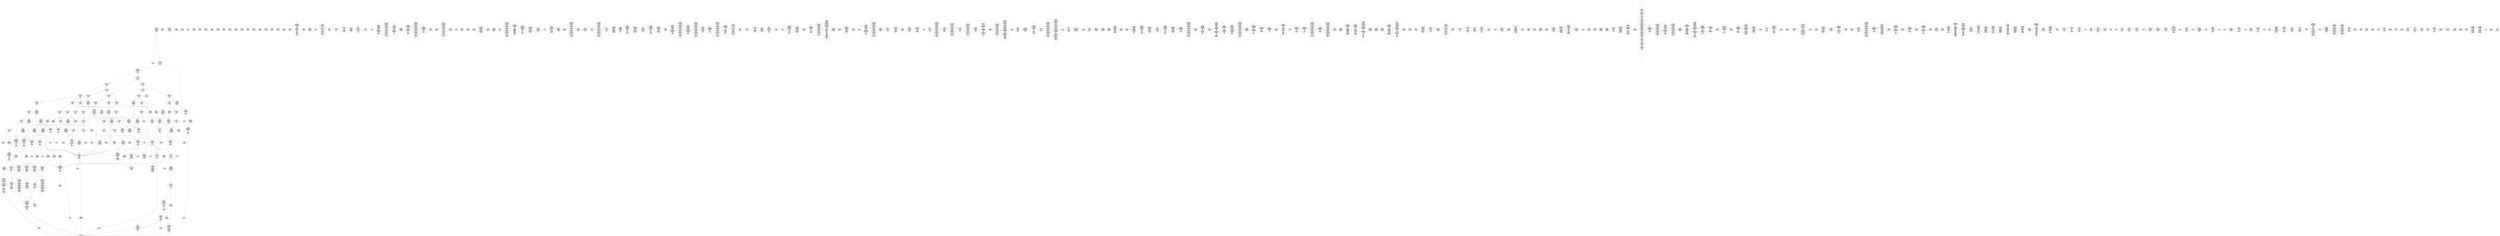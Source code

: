 /* Generated by GvGen v.1.0 (https://www.github.com/stricaud/gvgen) */

digraph G {
compound=true;
   node1 [label="[anywhere]"];
   node2 [label="# 0x0
PUSHX Data
PUSHX Data
MSTORE
CALLVALUE
ISZERO
PUSHX Data
JUMPI
"];
   node3 [label="# 0xc
PUSHX Data
REVERT
"];
   node4 [label="# 0x10
JUMPDEST
PUSHX LogicData
CALLDATASIZE
LT
PUSHX Data
JUMPI
"];
   node5 [label="# 0x1a
PUSHX Data
CALLDATALOAD
PUSHX BitData
SHR
PUSHX LogicData
GT
PUSHX Data
JUMPI
"];
   node6 [label="# 0x2b
PUSHX LogicData
GT
PUSHX Data
JUMPI
"];
   node7 [label="# 0x36
PUSHX LogicData
GT
PUSHX Data
JUMPI
"];
   node8 [label="# 0x41
PUSHX LogicData
EQ
PUSHX Data
JUMPI
"];
   node9 [label="# 0x4c
PUSHX LogicData
EQ
PUSHX Data
JUMPI
"];
   node10 [label="# 0x57
PUSHX LogicData
EQ
PUSHX Data
JUMPI
"];
   node11 [label="# 0x62
PUSHX LogicData
EQ
PUSHX Data
JUMPI
"];
   node12 [label="# 0x6d
PUSHX LogicData
EQ
PUSHX Data
JUMPI
"];
   node13 [label="# 0x78
PUSHX Data
REVERT
"];
   node14 [label="# 0x7c
JUMPDEST
PUSHX LogicData
EQ
PUSHX Data
JUMPI
"];
   node15 [label="# 0x88
PUSHX LogicData
EQ
PUSHX Data
JUMPI
"];
   node16 [label="# 0x93
PUSHX LogicData
EQ
PUSHX Data
JUMPI
"];
   node17 [label="# 0x9e
PUSHX LogicData
EQ
PUSHX Data
JUMPI
"];
   node18 [label="# 0xa9
PUSHX Data
REVERT
"];
   node19 [label="# 0xad
JUMPDEST
PUSHX LogicData
GT
PUSHX Data
JUMPI
"];
   node20 [label="# 0xb9
PUSHX LogicData
EQ
PUSHX Data
JUMPI
"];
   node21 [label="# 0xc4
PUSHX LogicData
EQ
PUSHX Data
JUMPI
"];
   node22 [label="# 0xcf
PUSHX LogicData
EQ
PUSHX Data
JUMPI
"];
   node23 [label="# 0xda
PUSHX LogicData
EQ
PUSHX Data
JUMPI
"];
   node24 [label="# 0xe5
PUSHX Data
REVERT
"];
   node25 [label="# 0xe9
JUMPDEST
PUSHX LogicData
EQ
PUSHX Data
JUMPI
"];
   node26 [label="# 0xf5
PUSHX LogicData
EQ
PUSHX Data
JUMPI
"];
   node27 [label="# 0x100
PUSHX LogicData
EQ
PUSHX Data
JUMPI
"];
   node28 [label="# 0x10b
PUSHX LogicData
EQ
PUSHX Data
JUMPI
"];
   node29 [label="# 0x116
PUSHX Data
REVERT
"];
   node30 [label="# 0x11a
JUMPDEST
PUSHX LogicData
GT
PUSHX Data
JUMPI
"];
   node31 [label="# 0x126
PUSHX LogicData
GT
PUSHX Data
JUMPI
"];
   node32 [label="# 0x131
PUSHX LogicData
EQ
PUSHX Data
JUMPI
"];
   node33 [label="# 0x13c
PUSHX LogicData
EQ
PUSHX Data
JUMPI
"];
   node34 [label="# 0x147
PUSHX LogicData
EQ
PUSHX Data
JUMPI
"];
   node35 [label="# 0x152
PUSHX LogicData
EQ
PUSHX Data
JUMPI
"];
   node36 [label="# 0x15d
PUSHX Data
REVERT
"];
   node37 [label="# 0x161
JUMPDEST
PUSHX LogicData
EQ
PUSHX Data
JUMPI
"];
   node38 [label="# 0x16d
PUSHX LogicData
EQ
PUSHX Data
JUMPI
"];
   node39 [label="# 0x178
PUSHX LogicData
EQ
PUSHX Data
JUMPI
"];
   node40 [label="# 0x183
PUSHX LogicData
EQ
PUSHX Data
JUMPI
"];
   node41 [label="# 0x18e
PUSHX Data
REVERT
"];
   node42 [label="# 0x192
JUMPDEST
PUSHX LogicData
GT
PUSHX Data
JUMPI
"];
   node43 [label="# 0x19e
PUSHX LogicData
EQ
PUSHX Data
JUMPI
"];
   node44 [label="# 0x1a9
PUSHX LogicData
EQ
PUSHX Data
JUMPI
"];
   node45 [label="# 0x1b4
PUSHX LogicData
EQ
PUSHX Data
JUMPI
"];
   node46 [label="# 0x1bf
PUSHX LogicData
EQ
PUSHX Data
JUMPI
"];
   node47 [label="# 0x1ca
PUSHX Data
REVERT
"];
   node48 [label="# 0x1ce
JUMPDEST
PUSHX LogicData
EQ
PUSHX Data
JUMPI
"];
   node49 [label="# 0x1da
PUSHX LogicData
EQ
PUSHX Data
JUMPI
"];
   node50 [label="# 0x1e5
PUSHX LogicData
EQ
PUSHX Data
JUMPI
"];
   node51 [label="# 0x1f0
PUSHX LogicData
EQ
PUSHX Data
JUMPI
"];
   node52 [label="# 0x1fb
JUMPDEST
PUSHX Data
REVERT
"];
   node53 [label="# 0x200
JUMPDEST
PUSHX Data
PUSHX Data
CALLDATASIZE
PUSHX Data
PUSHX Data
JUMP
"];
   node54 [label="# 0x20e
JUMPDEST
PUSHX Data
JUMP
"];
   node55 [label="# 0x213
JUMPDEST
PUSHX MemData
MLOAD
ISZERO
ISZERO
MSTORE
PUSHX ArithData
ADD
"];
   node56 [label="# 0x21f
JUMPDEST
PUSHX MemData
MLOAD
SUB
RETURN
"];
   node57 [label="# 0x228
JUMPDEST
PUSHX Data
PUSHX Data
JUMP
"];
   node58 [label="# 0x230
JUMPDEST
PUSHX MemData
MLOAD
PUSHX Data
PUSHX Data
JUMP
"];
   node59 [label="# 0x23d
JUMPDEST
PUSHX Data
PUSHX Data
CALLDATASIZE
PUSHX Data
PUSHX Data
JUMP
"];
   node60 [label="# 0x24b
JUMPDEST
PUSHX Data
JUMP
"];
   node61 [label="# 0x250
JUMPDEST
PUSHX MemData
MLOAD
PUSHX ArithData
PUSHX BitData
PUSHX BitData
SHL
SUB
AND
MSTORE
PUSHX ArithData
ADD
PUSHX Data
JUMP
"];
   node62 [label="# 0x268
JUMPDEST
PUSHX Data
PUSHX Data
CALLDATASIZE
PUSHX Data
PUSHX Data
JUMP
"];
   node63 [label="# 0x276
JUMPDEST
PUSHX Data
JUMP
"];
   node64 [label="# 0x27b
JUMPDEST
STOP
"];
   node65 [label="# 0x27d
JUMPDEST
PUSHX StorData
SLOAD
"];
   node66 [label="# 0x281
JUMPDEST
PUSHX MemData
MLOAD
MSTORE
PUSHX ArithData
ADD
PUSHX Data
JUMP
"];
   node67 [label="# 0x28f
JUMPDEST
PUSHX Data
PUSHX Data
CALLDATASIZE
PUSHX Data
PUSHX Data
JUMP
"];
   node68 [label="# 0x29d
JUMPDEST
PUSHX Data
JUMP
"];
   node69 [label="# 0x2a2
JUMPDEST
PUSHX Data
PUSHX Data
CALLDATASIZE
PUSHX Data
PUSHX Data
JUMP
"];
   node70 [label="# 0x2b0
JUMPDEST
PUSHX Data
JUMP
"];
   node71 [label="# 0x2b5
JUMPDEST
PUSHX Data
PUSHX Data
CALLDATASIZE
PUSHX Data
PUSHX Data
JUMP
"];
   node72 [label="# 0x2c3
JUMPDEST
PUSHX Data
JUMP
"];
   node73 [label="# 0x2c8
JUMPDEST
PUSHX StorData
SLOAD
PUSHX Data
PUSHX ArithData
PUSHX BitData
PUSHX BitData
SHL
SUB
AND
JUMP
"];
   node74 [label="# 0x2db
JUMPDEST
PUSHX Data
PUSHX Data
JUMP
"];
   node75 [label="# 0x2e3
JUMPDEST
PUSHX Data
PUSHX Data
CALLDATASIZE
PUSHX Data
PUSHX Data
JUMP
"];
   node76 [label="# 0x2f1
JUMPDEST
PUSHX Data
JUMP
"];
   node77 [label="# 0x2f6
JUMPDEST
PUSHX Data
PUSHX Data
CALLDATASIZE
PUSHX Data
PUSHX Data
JUMP
"];
   node78 [label="# 0x304
JUMPDEST
PUSHX Data
JUMP
"];
   node79 [label="# 0x309
JUMPDEST
PUSHX Data
PUSHX Data
CALLDATASIZE
PUSHX Data
PUSHX Data
JUMP
"];
   node80 [label="# 0x317
JUMPDEST
PUSHX Data
JUMP
"];
   node81 [label="# 0x31c
JUMPDEST
PUSHX Data
PUSHX Data
CALLDATASIZE
PUSHX Data
PUSHX Data
JUMP
"];
   node82 [label="# 0x32a
JUMPDEST
PUSHX Data
JUMP
"];
   node83 [label="# 0x32f
JUMPDEST
PUSHX StorData
SLOAD
PUSHX BitData
AND
PUSHX Data
JUMP
"];
   node84 [label="# 0x33a
JUMPDEST
PUSHX Data
PUSHX Data
CALLDATASIZE
PUSHX Data
PUSHX Data
JUMP
"];
   node85 [label="# 0x348
JUMPDEST
PUSHX Data
JUMP
"];
   node86 [label="# 0x34d
JUMPDEST
PUSHX Data
PUSHX Data
CALLDATASIZE
PUSHX Data
PUSHX Data
JUMP
"];
   node87 [label="# 0x35b
JUMPDEST
PUSHX Data
JUMP
"];
   node88 [label="# 0x360
JUMPDEST
PUSHX Data
PUSHX Data
CALLDATASIZE
PUSHX Data
PUSHX Data
JUMP
"];
   node89 [label="# 0x36e
JUMPDEST
PUSHX Data
JUMP
"];
   node90 [label="# 0x373
JUMPDEST
PUSHX Data
PUSHX Data
CALLDATASIZE
PUSHX Data
PUSHX Data
JUMP
"];
   node91 [label="# 0x381
JUMPDEST
PUSHX Data
JUMP
"];
   node92 [label="# 0x386
JUMPDEST
PUSHX Data
PUSHX Data
JUMP
"];
   node93 [label="# 0x38e
JUMPDEST
PUSHX Data
PUSHX Data
JUMP
"];
   node94 [label="# 0x396
JUMPDEST
PUSHX Data
PUSHX Data
JUMP
"];
   node95 [label="# 0x39e
JUMPDEST
PUSHX Data
PUSHX Data
CALLDATASIZE
PUSHX Data
PUSHX Data
JUMP
"];
   node96 [label="# 0x3ac
JUMPDEST
PUSHX Data
JUMP
"];
   node97 [label="# 0x3b1
JUMPDEST
PUSHX StorData
SLOAD
PUSHX Data
DIV
PUSHX ArithData
PUSHX BitData
PUSHX BitData
SHL
SUB
AND
PUSHX Data
JUMP
"];
   node98 [label="# 0x3c7
JUMPDEST
PUSHX Data
PUSHX Data
JUMP
"];
   node99 [label="# 0x3cf
JUMPDEST
PUSHX Data
PUSHX Data
CALLDATASIZE
PUSHX Data
PUSHX Data
JUMP
"];
   node100 [label="# 0x3dd
JUMPDEST
PUSHX Data
JUMP
"];
   node101 [label="# 0x3e2
JUMPDEST
PUSHX Data
PUSHX Data
CALLDATASIZE
PUSHX Data
PUSHX Data
JUMP
"];
   node102 [label="# 0x3f0
JUMPDEST
PUSHX Data
JUMP
"];
   node103 [label="# 0x3f5
JUMPDEST
PUSHX Data
PUSHX Data
CALLDATASIZE
PUSHX Data
PUSHX Data
JUMP
"];
   node104 [label="# 0x403
JUMPDEST
PUSHX Data
JUMP
"];
   node105 [label="# 0x408
JUMPDEST
PUSHX Data
PUSHX Data
CALLDATASIZE
PUSHX Data
PUSHX Data
JUMP
"];
   node106 [label="# 0x416
JUMPDEST
PUSHX Data
JUMP
"];
   node107 [label="# 0x41b
JUMPDEST
PUSHX Data
PUSHX Data
CALLDATASIZE
PUSHX Data
PUSHX Data
JUMP
"];
   node108 [label="# 0x429
JUMPDEST
PUSHX Data
JUMP
"];
   node109 [label="# 0x42e
JUMPDEST
PUSHX Data
PUSHX Data
CALLDATASIZE
PUSHX Data
PUSHX Data
JUMP
"];
   node110 [label="# 0x43c
JUMPDEST
PUSHX ArithData
PUSHX BitData
PUSHX BitData
SHL
SUB
AND
PUSHX Data
MSTORE
PUSHX Data
PUSHX Data
MSTORE
PUSHX Data
SHA3
AND
MSTORE
MSTORE
SHA3
SLOAD
PUSHX BitData
AND
JUMP
"];
   node111 [label="# 0x46a
JUMPDEST
PUSHX Data
PUSHX Data
CALLDATASIZE
PUSHX Data
PUSHX Data
JUMP
"];
   node112 [label="# 0x478
JUMPDEST
PUSHX Data
JUMP
"];
   node113 [label="# 0x47d
JUMPDEST
PUSHX Data
PUSHX StorData
SLOAD
JUMP
"];
   node114 [label="# 0x486
JUMPDEST
PUSHX Data
PUSHX Data
PUSHX Data
JUMP
"];
   node115 [label="# 0x491
JUMPDEST
JUMP
"];
   node116 [label="# 0x497
JUMPDEST
PUSHX Data
PUSHX StorData
SLOAD
PUSHX Data
PUSHX Data
JUMP
"];
   node117 [label="# 0x4a6
JUMPDEST
PUSHX ArithData
ADD
PUSHX ArithData
DIV
MUL
PUSHX ArithData
ADD
PUSHX MemData
MLOAD
ADD
PUSHX Data
MSTORE
MSTORE
PUSHX ArithData
ADD
SLOAD
PUSHX Data
PUSHX Data
JUMP
"];
   node118 [label="# 0x4d2
JUMPDEST
ISZERO
PUSHX Data
JUMPI
"];
   node119 [label="# 0x4d9
PUSHX LogicData
LT
PUSHX Data
JUMPI
"];
   node120 [label="# 0x4e1
PUSHX ArithData
SLOAD
DIV
MUL
MSTORE
PUSHX ArithData
ADD
PUSHX Data
JUMP
"];
   node121 [label="# 0x4f4
JUMPDEST
ADD
PUSHX Data
MSTORE
PUSHX Data
PUSHX Data
SHA3
"];
   node122 [label="# 0x502
JUMPDEST
SLOAD
MSTORE
PUSHX ArithData
ADD
PUSHX ArithData
ADD
GT
PUSHX Data
JUMPI
"];
   node123 [label="# 0x516
SUB
PUSHX BitData
AND
ADD
"];
   node124 [label="# 0x51f
JUMPDEST
JUMP
"];
   node125 [label="# 0x529
JUMPDEST
PUSHX Data
MSTORE
PUSHX Data
PUSHX Data
MSTORE
PUSHX Data
SHA3
SLOAD
PUSHX ArithData
PUSHX BitData
PUSHX BitData
SHL
SUB
AND
PUSHX Data
JUMPI
"];
   node126 [label="# 0x546
PUSHX MemData
MLOAD
PUSHX BitData
PUSHX BitData
SHL
MSTORE
PUSHX Data
PUSHX ArithData
ADD
MSTORE
PUSHX Data
PUSHX ArithData
ADD
MSTORE
PUSHX Data
PUSHX ArithData
ADD
MSTORE
PUSHX BitData
PUSHX BitData
SHL
PUSHX ArithData
ADD
MSTORE
PUSHX ArithData
ADD
"];
   node127 [label="# 0x59e
JUMPDEST
PUSHX MemData
MLOAD
SUB
REVERT
"];
   node128 [label="# 0x5a7
JUMPDEST
PUSHX Data
MSTORE
PUSHX Data
PUSHX Data
MSTORE
PUSHX Data
SHA3
SLOAD
PUSHX ArithData
PUSHX BitData
PUSHX BitData
SHL
SUB
AND
JUMP
"];
   node129 [label="# 0x5c3
JUMPDEST
PUSHX Data
PUSHX Data
PUSHX Data
JUMP
"];
   node130 [label="# 0x5ce
JUMPDEST
PUSHX ArithData
PUSHX BitData
PUSHX BitData
SHL
SUB
AND
PUSHX ArithData
PUSHX BitData
PUSHX BitData
SHL
SUB
AND
EQ
ISZERO
PUSHX Data
JUMPI
"];
   node131 [label="# 0x5eb
PUSHX MemData
MLOAD
PUSHX BitData
PUSHX BitData
SHL
MSTORE
PUSHX Data
PUSHX ArithData
ADD
MSTORE
PUSHX Data
PUSHX ArithData
ADD
MSTORE
PUSHX Data
PUSHX ArithData
ADD
MSTORE
PUSHX BitData
PUSHX BitData
SHL
PUSHX ArithData
ADD
MSTORE
PUSHX ArithData
ADD
PUSHX Data
JUMP
"];
   node132 [label="# 0x63c
JUMPDEST
CALLER
PUSHX ArithData
PUSHX BitData
PUSHX BitData
SHL
SUB
AND
EQ
PUSHX Data
JUMPI
"];
   node133 [label="# 0x64e
PUSHX Data
CALLER
PUSHX Data
JUMP
"];
   node134 [label="# 0x658
JUMPDEST
PUSHX Data
JUMPI
"];
   node135 [label="# 0x65d
PUSHX MemData
MLOAD
PUSHX BitData
PUSHX BitData
SHL
MSTORE
PUSHX Data
PUSHX ArithData
ADD
MSTORE
PUSHX Data
PUSHX ArithData
ADD
MSTORE
PUSHX Data
PUSHX ArithData
ADD
MSTORE
PUSHX Data
PUSHX ArithData
ADD
MSTORE
PUSHX ArithData
ADD
PUSHX Data
JUMP
"];
   node136 [label="# 0x6ca
JUMPDEST
PUSHX Data
PUSHX Data
JUMP
"];
   node137 [label="# 0x6d4
JUMPDEST
JUMP
"];
   node138 [label="# 0x6d9
JUMPDEST
PUSHX Data
CALLER
"];
   node139 [label="# 0x6de
JUMPDEST
PUSHX Data
JUMP
"];
   node140 [label="# 0x6e4
JUMPDEST
PUSHX Data
JUMPI
"];
   node141 [label="# 0x6e9
PUSHX MemData
MLOAD
PUSHX BitData
PUSHX BitData
SHL
MSTORE
PUSHX ArithData
ADD
PUSHX Data
PUSHX Data
JUMP
"];
   node142 [label="# 0x700
JUMPDEST
PUSHX Data
PUSHX Data
JUMP
"];
   node143 [label="# 0x70b
JUMPDEST
PUSHX Data
PUSHX Data
PUSHX Data
JUMP
"];
   node144 [label="# 0x716
JUMPDEST
LT
PUSHX Data
JUMPI
"];
   node145 [label="# 0x71d
PUSHX MemData
MLOAD
PUSHX BitData
PUSHX BitData
SHL
MSTORE
PUSHX Data
PUSHX ArithData
ADD
MSTORE
PUSHX Data
PUSHX ArithData
ADD
MSTORE
PUSHX Data
PUSHX ArithData
ADD
MSTORE
PUSHX BitData
PUSHX BitData
SHL
PUSHX ArithData
ADD
MSTORE
PUSHX ArithData
ADD
PUSHX Data
JUMP
"];
   node146 [label="# 0x778
JUMPDEST
PUSHX ArithData
PUSHX BitData
PUSHX BitData
SHL
SUB
AND
PUSHX Data
MSTORE
PUSHX Data
PUSHX Data
MSTORE
PUSHX Data
SHA3
MSTORE
MSTORE
SHA3
SLOAD
JUMP
"];
   node147 [label="# 0x7a1
JUMPDEST
PUSHX StorData
SLOAD
PUSHX ArithData
PUSHX BitData
PUSHX BitData
SHL
SUB
PUSHX Data
DIV
AND
CALLER
EQ
PUSHX Data
JUMPI
"];
   node148 [label="# 0x7ba
PUSHX MemData
MLOAD
PUSHX BitData
PUSHX BitData
SHL
MSTORE
PUSHX ArithData
ADD
PUSHX Data
PUSHX Data
JUMP
"];
   node149 [label="# 0x7d1
JUMPDEST
MLOAD
PUSHX Data
PUSHX Data
PUSHX ArithData
ADD
PUSHX Data
JUMP
"];
   node150 [label="# 0x7e4
JUMPDEST
JUMP
"];
   node151 [label="# 0x7e8
JUMPDEST
PUSHX StorData
SLOAD
PUSHX ArithData
PUSHX BitData
PUSHX BitData
SHL
SUB
PUSHX Data
DIV
AND
CALLER
EQ
PUSHX Data
JUMPI
"];
   node152 [label="# 0x801
PUSHX MemData
MLOAD
PUSHX BitData
PUSHX BitData
SHL
MSTORE
PUSHX ArithData
ADD
PUSHX Data
PUSHX Data
JUMP
"];
   node153 [label="# 0x818
JUMPDEST
PUSHX Data
PUSHX Data
JUMP
"];
   node154 [label="# 0x820
JUMPDEST
JUMP
"];
   node155 [label="# 0x822
JUMPDEST
PUSHX Data
PUSHX MemData
MLOAD
PUSHX ArithData
ADD
PUSHX Data
MSTORE
PUSHX Data
MSTORE
PUSHX Data
JUMP
"];
   node156 [label="# 0x83d
JUMPDEST
PUSHX Data
CALLER
PUSHX Data
JUMP
"];
   node157 [label="# 0x846
JUMPDEST
PUSHX Data
JUMPI
"];
   node158 [label="# 0x84b
PUSHX MemData
MLOAD
PUSHX BitData
PUSHX BitData
SHL
MSTORE
PUSHX Data
PUSHX ArithData
ADD
MSTORE
PUSHX Data
PUSHX ArithData
ADD
MSTORE
PUSHX Data
PUSHX ArithData
ADD
MSTORE
PUSHX BitData
PUSHX BitData
SHL
PUSHX ArithData
ADD
MSTORE
PUSHX ArithData
ADD
PUSHX Data
JUMP
"];
   node159 [label="# 0x8ab
JUMPDEST
PUSHX Data
PUSHX Data
JUMP
"];
   node160 [label="# 0x8b4
JUMPDEST
JUMP
"];
   node161 [label="# 0x8b7
JUMPDEST
PUSHX Data
PUSHX Data
PUSHX StorData
SLOAD
JUMP
"];
   node162 [label="# 0x8c2
JUMPDEST
LT
PUSHX Data
JUMPI
"];
   node163 [label="# 0x8c9
PUSHX MemData
MLOAD
PUSHX BitData
PUSHX BitData
SHL
MSTORE
PUSHX Data
PUSHX ArithData
ADD
MSTORE
PUSHX Data
PUSHX ArithData
ADD
MSTORE
PUSHX Data
PUSHX ArithData
ADD
MSTORE
PUSHX BitData
PUSHX BitData
SHL
PUSHX ArithData
ADD
MSTORE
PUSHX ArithData
ADD
PUSHX Data
JUMP
"];
   node164 [label="# 0x925
JUMPDEST
PUSHX StorData
SLOAD
LT
PUSHX Data
JUMPI
"];
   node165 [label="# 0x931
PUSHX BitData
PUSHX BitData
SHL
PUSHX Data
MSTORE
PUSHX Data
PUSHX Data
MSTORE
PUSHX Data
PUSHX Data
REVERT
"];
   node166 [label="# 0x946
JUMPDEST
PUSHX Data
MSTORE
PUSHX Data
PUSHX Data
SHA3
ADD
SLOAD
JUMP
"];
   node167 [label="# 0x958
JUMPDEST
PUSHX StorData
SLOAD
PUSHX ArithData
PUSHX BitData
PUSHX BitData
SHL
SUB
PUSHX Data
DIV
AND
CALLER
EQ
PUSHX Data
JUMPI
"];
   node168 [label="# 0x971
PUSHX MemData
MLOAD
PUSHX BitData
PUSHX BitData
SHL
MSTORE
PUSHX ArithData
ADD
PUSHX Data
PUSHX Data
JUMP
"];
   node169 [label="# 0x988
JUMPDEST
MLOAD
PUSHX Data
PUSHX Data
PUSHX ArithData
ADD
PUSHX Data
JUMP
"];
   node170 [label="# 0x99b
JUMPDEST
PUSHX StorData
SLOAD
PUSHX ArithData
PUSHX BitData
PUSHX BitData
SHL
SUB
PUSHX Data
DIV
AND
CALLER
EQ
PUSHX Data
JUMPI
"];
   node171 [label="# 0x9b4
PUSHX MemData
MLOAD
PUSHX BitData
PUSHX BitData
SHL
MSTORE
PUSHX ArithData
ADD
PUSHX Data
PUSHX Data
JUMP
"];
   node172 [label="# 0x9cb
JUMPDEST
PUSHX Data
SSTORE
JUMP
"];
   node173 [label="# 0x9d0
JUMPDEST
PUSHX Data
MSTORE
PUSHX Data
PUSHX Data
MSTORE
PUSHX Data
SHA3
SLOAD
PUSHX ArithData
PUSHX BitData
PUSHX BitData
SHL
SUB
AND
PUSHX Data
JUMPI
"];
   node174 [label="# 0x9ee
PUSHX MemData
MLOAD
PUSHX BitData
PUSHX BitData
SHL
MSTORE
PUSHX Data
PUSHX ArithData
ADD
MSTORE
PUSHX Data
PUSHX ArithData
ADD
MSTORE
PUSHX Data
PUSHX ArithData
ADD
MSTORE
PUSHX BitData
PUSHX BitData
SHL
PUSHX ArithData
ADD
MSTORE
PUSHX ArithData
ADD
PUSHX Data
JUMP
"];
   node175 [label="# 0xa47
JUMPDEST
PUSHX Data
MSTORE
PUSHX Data
PUSHX Data
MSTORE
PUSHX Data
SHA3
SLOAD
PUSHX ArithData
PUSHX BitData
PUSHX BitData
SHL
SUB
AND
PUSHX Data
JUMPI
"];
   node176 [label="# 0xa64
PUSHX MemData
MLOAD
PUSHX BitData
PUSHX BitData
SHL
MSTORE
PUSHX Data
PUSHX ArithData
ADD
MSTORE
PUSHX Data
PUSHX ArithData
ADD
MSTORE
PUSHX Data
PUSHX ArithData
ADD
MSTORE
PUSHX BitData
PUSHX BitData
SHL
PUSHX ArithData
ADD
MSTORE
PUSHX ArithData
ADD
PUSHX Data
JUMP
"];
   node177 [label="# 0xab6
JUMPDEST
PUSHX Data
MSTORE
PUSHX Data
PUSHX Data
MSTORE
PUSHX Data
SHA3
SLOAD
JUMP
"];
   node178 [label="# 0xac9
JUMPDEST
PUSHX Data
PUSHX ArithData
PUSHX BitData
PUSHX BitData
SHL
SUB
AND
PUSHX Data
JUMPI
"];
   node179 [label="# 0xada
PUSHX MemData
MLOAD
PUSHX BitData
PUSHX BitData
SHL
MSTORE
PUSHX Data
PUSHX ArithData
ADD
MSTORE
PUSHX Data
PUSHX ArithData
ADD
MSTORE
PUSHX Data
PUSHX ArithData
ADD
MSTORE
PUSHX BitData
PUSHX BitData
SHL
PUSHX ArithData
ADD
MSTORE
PUSHX ArithData
ADD
PUSHX Data
JUMP
"];
   node180 [label="# 0xb34
JUMPDEST
PUSHX ArithData
PUSHX BitData
PUSHX BitData
SHL
SUB
AND
PUSHX Data
MSTORE
PUSHX Data
PUSHX Data
MSTORE
PUSHX Data
SHA3
SLOAD
JUMP
"];
   node181 [label="# 0xb50
JUMPDEST
PUSHX StorData
SLOAD
PUSHX ArithData
PUSHX BitData
PUSHX BitData
SHL
SUB
PUSHX Data
DIV
AND
CALLER
EQ
PUSHX Data
JUMPI
"];
   node182 [label="# 0xb69
PUSHX MemData
MLOAD
PUSHX BitData
PUSHX BitData
SHL
MSTORE
PUSHX ArithData
ADD
PUSHX Data
PUSHX Data
JUMP
"];
   node183 [label="# 0xb80
JUMPDEST
PUSHX Data
PUSHX Data
PUSHX Data
JUMP
"];
   node184 [label="# 0xb8a
JUMPDEST
PUSHX StorData
SLOAD
PUSHX Data
PUSHX Data
JUMP
"];
   node185 [label="# 0xb97
JUMPDEST
PUSHX ArithData
ADD
PUSHX ArithData
DIV
MUL
PUSHX ArithData
ADD
PUSHX MemData
MLOAD
ADD
PUSHX Data
MSTORE
MSTORE
PUSHX ArithData
ADD
SLOAD
PUSHX Data
PUSHX Data
JUMP
"];
   node186 [label="# 0xbc3
JUMPDEST
ISZERO
PUSHX Data
JUMPI
"];
   node187 [label="# 0xbca
PUSHX LogicData
LT
PUSHX Data
JUMPI
"];
   node188 [label="# 0xbd2
PUSHX ArithData
SLOAD
DIV
MUL
MSTORE
PUSHX ArithData
ADD
PUSHX Data
JUMP
"];
   node189 [label="# 0xbe5
JUMPDEST
ADD
PUSHX Data
MSTORE
PUSHX Data
PUSHX Data
SHA3
"];
   node190 [label="# 0xbf3
JUMPDEST
SLOAD
MSTORE
PUSHX ArithData
ADD
PUSHX ArithData
ADD
GT
PUSHX Data
JUMPI
"];
   node191 [label="# 0xc07
SUB
PUSHX BitData
AND
ADD
"];
   node192 [label="# 0xc10
JUMPDEST
JUMP
"];
   node193 [label="# 0xc18
JUMPDEST
PUSHX StorData
SLOAD
PUSHX ArithData
PUSHX BitData
PUSHX BitData
SHL
SUB
PUSHX Data
DIV
AND
CALLER
EQ
PUSHX Data
JUMPI
"];
   node194 [label="# 0xc31
PUSHX MemData
MLOAD
PUSHX BitData
PUSHX BitData
SHL
MSTORE
PUSHX ArithData
ADD
PUSHX Data
PUSHX Data
JUMP
"];
   node195 [label="# 0xc48
JUMPDEST
PUSHX Data
PUSHX Data
JUMP
"];
   node196 [label="# 0xc50
JUMPDEST
PUSHX StorData
SLOAD
PUSHX ArithData
PUSHX BitData
PUSHX BitData
SHL
SUB
PUSHX Data
DIV
AND
CALLER
EQ
PUSHX Data
JUMPI
"];
   node197 [label="# 0xc69
PUSHX MemData
MLOAD
PUSHX BitData
PUSHX BitData
SHL
MSTORE
PUSHX ArithData
ADD
PUSHX Data
PUSHX Data
JUMP
"];
   node198 [label="# 0xc80
JUMPDEST
PUSHX Data
SSTORE
JUMP
"];
   node199 [label="# 0xc85
JUMPDEST
PUSHX Data
PUSHX StorData
SLOAD
PUSHX Data
PUSHX Data
JUMP
"];
   node200 [label="# 0xc94
JUMPDEST
PUSHX ArithData
PUSHX BitData
PUSHX BitData
SHL
SUB
AND
CALLER
EQ
ISZERO
PUSHX Data
JUMPI
"];
   node201 [label="# 0xca6
PUSHX MemData
MLOAD
PUSHX BitData
PUSHX BitData
SHL
MSTORE
PUSHX Data
PUSHX ArithData
ADD
MSTORE
PUSHX Data
PUSHX ArithData
ADD
MSTORE
PUSHX Data
PUSHX ArithData
ADD
MSTORE
PUSHX ArithData
ADD
PUSHX Data
JUMP
"];
   node202 [label="# 0xced
JUMPDEST
CALLER
PUSHX Data
MSTORE
PUSHX Data
PUSHX ArithData
MSTORE
PUSHX MemData
SHA3
PUSHX ArithData
PUSHX BitData
PUSHX BitData
SHL
SUB
AND
MSTORE
MSTORE
SHA3
SLOAD
PUSHX BitData
NOT
AND
ISZERO
ISZERO
OR
SSTORE
MLOAD
MSTORE
PUSHX Data
ADD
PUSHX MemData
MLOAD
SUB
LOGX
JUMP
"];
   node203 [label="# 0xd59
JUMPDEST
PUSHX Data
CALLER
PUSHX Data
JUMP
"];
   node204 [label="# 0xd63
JUMPDEST
PUSHX Data
JUMPI
"];
   node205 [label="# 0xd68
PUSHX MemData
MLOAD
PUSHX BitData
PUSHX BitData
SHL
MSTORE
PUSHX ArithData
ADD
PUSHX Data
PUSHX Data
JUMP
"];
   node206 [label="# 0xd7f
JUMPDEST
PUSHX Data
PUSHX Data
JUMP
"];
   node207 [label="# 0xd8b
JUMPDEST
JUMP
"];
   node208 [label="# 0xd91
JUMPDEST
PUSHX Data
MSTORE
PUSHX Data
PUSHX Data
MSTORE
PUSHX Data
SHA3
SLOAD
PUSHX Data
PUSHX ArithData
PUSHX BitData
PUSHX BitData
SHL
SUB
AND
PUSHX Data
JUMPI
"];
   node209 [label="# 0xdb1
PUSHX MemData
MLOAD
PUSHX BitData
PUSHX BitData
SHL
MSTORE
PUSHX Data
PUSHX ArithData
ADD
MSTORE
PUSHX Data
PUSHX ArithData
ADD
MSTORE
PUSHX Data
PUSHX ArithData
ADD
MSTORE
PUSHX BitData
PUSHX BitData
SHL
PUSHX ArithData
ADD
MSTORE
PUSHX ArithData
ADD
PUSHX Data
JUMP
"];
   node210 [label="# 0xe10
JUMPDEST
PUSHX Data
PUSHX Data
PUSHX Data
JUMP
"];
   node211 [label="# 0xe1b
JUMPDEST
PUSHX LogicData
MLOAD
GT
PUSHX Data
JUMPI
"];
   node212 [label="# 0xe27
PUSHX MemData
MLOAD
PUSHX ArithData
ADD
PUSHX Data
MSTORE
PUSHX Data
MSTORE
PUSHX Data
JUMP
"];
   node213 [label="# 0xe3b
JUMPDEST
PUSHX Data
PUSHX Data
JUMP
"];
   node214 [label="# 0xe45
JUMPDEST
PUSHX MemData
MLOAD
PUSHX ArithData
ADD
PUSHX Data
PUSHX Data
JUMP
"];
   node215 [label="# 0xe56
JUMPDEST
PUSHX MemData
MLOAD
PUSHX ArithData
SUB
SUB
MSTORE
PUSHX Data
MSTORE
"];
   node216 [label="# 0xe66
JUMPDEST
JUMP
"];
   node217 [label="# 0xe6d
JUMPDEST
CALLER
ORIGIN
EQ
PUSHX Data
JUMPI
"];
   node218 [label="# 0xe75
PUSHX MemData
MLOAD
PUSHX BitData
PUSHX BitData
SHL
MSTORE
PUSHX Data
PUSHX ArithData
ADD
MSTORE
PUSHX Data
PUSHX ArithData
ADD
MSTORE
PUSHX Data
PUSHX ArithData
ADD
MSTORE
PUSHX BitData
PUSHX BitData
SHL
PUSHX ArithData
ADD
MSTORE
PUSHX ArithData
ADD
PUSHX Data
JUMP
"];
   node219 [label="# 0xec6
JUMPDEST
PUSHX StorData
SLOAD
PUSHX BitData
AND
ISZERO
PUSHX Data
JUMPI
"];
   node220 [label="# 0xed2
PUSHX MemData
MLOAD
PUSHX BitData
PUSHX BitData
SHL
MSTORE
PUSHX Data
PUSHX ArithData
ADD
MSTORE
PUSHX Data
PUSHX ArithData
ADD
MSTORE
PUSHX BitData
PUSHX BitData
SHL
PUSHX ArithData
ADD
MSTORE
PUSHX ArithData
ADD
PUSHX Data
JUMP
"];
   node221 [label="# 0xf0a
JUMPDEST
PUSHX LogicData
GT
ISZERO
PUSHX Data
JUMPI
"];
   node222 [label="# 0xf14
PUSHX MemData
MLOAD
PUSHX BitData
PUSHX BitData
SHL
MSTORE
PUSHX Data
PUSHX ArithData
ADD
MSTORE
PUSHX Data
PUSHX ArithData
ADD
MSTORE
PUSHX Data
PUSHX ArithData
ADD
MSTORE
PUSHX ArithData
ADD
PUSHX Data
JUMP
"];
   node223 [label="# 0xf5b
JUMPDEST
PUSHX StorData
SLOAD
TIMESTAMP
GT
PUSHX Data
JUMPI
"];
   node224 [label="# 0xf66
PUSHX StorData
SLOAD
PUSHX Data
DIV
PUSHX ArithData
PUSHX BitData
PUSHX BitData
SHL
SUB
AND
PUSHX ArithData
PUSHX BitData
PUSHX BitData
SHL
SUB
AND
CALLER
PUSHX ArithData
PUSHX BitData
PUSHX BitData
SHL
SUB
AND
EQ
"];
   node225 [label="# 0xf8c
JUMPDEST
PUSHX Data
JUMPI
"];
   node226 [label="# 0xf91
PUSHX MemData
MLOAD
PUSHX BitData
PUSHX BitData
SHL
MSTORE
PUSHX Data
PUSHX ArithData
ADD
MSTORE
PUSHX Data
PUSHX ArithData
ADD
MSTORE
PUSHX Data
PUSHX ArithData
ADD
MSTORE
PUSHX ArithData
ADD
PUSHX Data
JUMP
"];
   node227 [label="# 0xfd8
JUMPDEST
PUSHX StorData
SLOAD
PUSHX MemData
MLOAD
PUSHX BitData
PUSHX BitData
SHL
MSTORE
CALLER
PUSHX ArithData
ADD
MSTORE
PUSHX Data
PUSHX ArithData
ADD
MSTORE
PUSHX ArithData
PUSHX BitData
PUSHX BitData
SHL
SUB
AND
PUSHX Data
PUSHX ArithData
ADD
PUSHX Data
PUSHX MemData
MLOAD
SUB
EXTCODESIZE
ISZERO
ISZERO
PUSHX Data
JUMPI
"];
   node228 [label="# 0x101c
PUSHX Data
REVERT
"];
   node229 [label="# 0x1020
JUMPDEST
GAS
STATICCALL
ISZERO
ISZERO
PUSHX Data
JUMPI
"];
   node230 [label="# 0x102b
RETURNDATASIZE
PUSHX Data
RETURNDATACOPY
RETURNDATASIZE
PUSHX Data
REVERT
"];
   node231 [label="# 0x1034
JUMPDEST
PUSHX MemData
MLOAD
RETURNDATASIZE
PUSHX BitData
NOT
PUSHX ArithData
ADD
AND
ADD
PUSHX Data
MSTORE
ADD
PUSHX Data
PUSHX Data
JUMP
"];
   node232 [label="# 0x1058
JUMPDEST
LT
ISZERO
PUSHX Data
JUMPI
"];
   node233 [label="# 0x105f
PUSHX MemData
MLOAD
PUSHX BitData
PUSHX BitData
SHL
MSTORE
PUSHX Data
PUSHX ArithData
ADD
MSTORE
PUSHX Data
PUSHX ArithData
ADD
MSTORE
PUSHX Data
PUSHX ArithData
ADD
MSTORE
PUSHX BitData
PUSHX BitData
SHL
PUSHX ArithData
ADD
MSTORE
PUSHX ArithData
ADD
PUSHX Data
JUMP
"];
   node234 [label="# 0x10b8
JUMPDEST
PUSHX StorData
SLOAD
PUSHX MemData
MLOAD
PUSHX BitData
PUSHX BitData
SHL
MSTORE
CALLER
PUSHX ArithData
ADD
MSTORE
PUSHX Data
PUSHX ArithData
ADD
MSTORE
PUSHX ArithData
ADD
MSTORE
PUSHX ArithData
PUSHX BitData
PUSHX BitData
SHL
SUB
AND
PUSHX Data
PUSHX ArithData
ADD
PUSHX Data
PUSHX MemData
MLOAD
SUB
PUSHX Data
EXTCODESIZE
ISZERO
ISZERO
PUSHX Data
JUMPI
"];
   node235 [label="# 0x1107
PUSHX Data
REVERT
"];
   node236 [label="# 0x110b
JUMPDEST
GAS
CALL
ISZERO
ISZERO
PUSHX Data
JUMPI
"];
   node237 [label="# 0x1116
RETURNDATASIZE
PUSHX Data
RETURNDATACOPY
RETURNDATASIZE
PUSHX Data
REVERT
"];
   node238 [label="# 0x111f
JUMPDEST
PUSHX Data
"];
   node239 [label="# 0x1126
JUMPDEST
LT
ISZERO
PUSHX Data
JUMPI
"];
   node240 [label="# 0x112f
PUSHX Data
PUSHX Data
PUSHX StorData
SLOAD
JUMP
"];
   node241 [label="# 0x1139
JUMPDEST
PUSHX Data
PUSHX Data
PUSHX Data
JUMP
"];
   node242 [label="# 0x1144
JUMPDEST
PUSHX Data
PUSHX Data
PUSHX Data
JUMP
"];
   node243 [label="# 0x1150
JUMPDEST
PUSHX Data
MSTORE
PUSHX Data
PUSHX Data
MSTORE
PUSHX Data
SHA3
SSTORE
PUSHX Data
CALLER
PUSHX Data
JUMP
"];
   node244 [label="# 0x1169
JUMPDEST
PUSHX Data
PUSHX Data
JUMP
"];
   node245 [label="# 0x1174
JUMPDEST
PUSHX Data
JUMP
"];
   node246 [label="# 0x117c
JUMPDEST
PUSHX MemData
MLOAD
MSTORE
CALLER
PUSHX Data
PUSHX ArithData
ADD
PUSHX MemData
MLOAD
SUB
LOGX
JUMP
"];
   node247 [label="# 0x11b5
JUMPDEST
PUSHX StorData
SLOAD
PUSHX ArithData
PUSHX BitData
PUSHX BitData
SHL
SUB
PUSHX Data
DIV
AND
CALLER
EQ
PUSHX Data
JUMPI
"];
   node248 [label="# 0x11ce
PUSHX MemData
MLOAD
PUSHX BitData
PUSHX BitData
SHL
MSTORE
PUSHX ArithData
ADD
PUSHX Data
PUSHX Data
JUMP
"];
   node249 [label="# 0x11e5
JUMPDEST
MLOAD
PUSHX Data
PUSHX Data
PUSHX ArithData
ADD
PUSHX Data
JUMP
"];
   node250 [label="# 0x11f8
JUMPDEST
PUSHX StorData
SLOAD
PUSHX ArithData
PUSHX BitData
PUSHX BitData
SHL
SUB
PUSHX Data
DIV
AND
CALLER
EQ
PUSHX Data
JUMPI
"];
   node251 [label="# 0x1211
PUSHX MemData
MLOAD
PUSHX BitData
PUSHX BitData
SHL
MSTORE
PUSHX ArithData
ADD
PUSHX Data
PUSHX Data
JUMP
"];
   node252 [label="# 0x1228
JUMPDEST
PUSHX ArithData
PUSHX BitData
PUSHX BitData
SHL
SUB
AND
PUSHX Data
JUMPI
"];
   node253 [label="# 0x1237
PUSHX MemData
MLOAD
PUSHX BitData
PUSHX BitData
SHL
MSTORE
PUSHX Data
PUSHX ArithData
ADD
MSTORE
PUSHX Data
PUSHX ArithData
ADD
MSTORE
PUSHX Data
PUSHX ArithData
ADD
MSTORE
PUSHX BitData
PUSHX BitData
SHL
PUSHX ArithData
ADD
MSTORE
PUSHX ArithData
ADD
PUSHX Data
JUMP
"];
   node254 [label="# 0x128d
JUMPDEST
PUSHX Data
PUSHX Data
JUMP
"];
   node255 [label="# 0x1296
JUMPDEST
PUSHX Data
PUSHX ArithData
PUSHX BitData
PUSHX BitData
SHL
SUB
NOT
AND
PUSHX BitData
PUSHX BitData
SHL
EQ
PUSHX Data
JUMPI
"];
   node256 [label="# 0x12b2
PUSHX Data
PUSHX Data
JUMP
"];
   node257 [label="# 0x12bb
JUMPDEST
PUSHX Data
MSTORE
PUSHX Data
PUSHX Data
MSTORE
PUSHX Data
SHA3
SLOAD
PUSHX ArithData
PUSHX BitData
PUSHX BitData
SHL
SUB
NOT
AND
PUSHX ArithData
PUSHX BitData
PUSHX BitData
SHL
SUB
AND
OR
SSTORE
PUSHX Data
PUSHX Data
JUMP
"];
   node258 [label="# 0x12f0
JUMPDEST
PUSHX ArithData
PUSHX BitData
PUSHX BitData
SHL
SUB
AND
PUSHX Data
PUSHX MemData
MLOAD
PUSHX MemData
MLOAD
SUB
LOGX
JUMP
"];
   node259 [label="# 0x1329
JUMPDEST
PUSHX Data
MSTORE
PUSHX Data
PUSHX Data
MSTORE
PUSHX Data
SHA3
SLOAD
PUSHX ArithData
PUSHX BitData
PUSHX BitData
SHL
SUB
AND
PUSHX Data
JUMPI
"];
   node260 [label="# 0x1346
PUSHX MemData
MLOAD
PUSHX BitData
PUSHX BitData
SHL
MSTORE
PUSHX Data
PUSHX ArithData
ADD
MSTORE
PUSHX Data
PUSHX ArithData
ADD
MSTORE
PUSHX Data
PUSHX ArithData
ADD
MSTORE
PUSHX BitData
PUSHX BitData
SHL
PUSHX ArithData
ADD
MSTORE
PUSHX ArithData
ADD
PUSHX Data
JUMP
"];
   node261 [label="# 0x13a2
JUMPDEST
PUSHX Data
PUSHX Data
PUSHX Data
JUMP
"];
   node262 [label="# 0x13ad
JUMPDEST
PUSHX ArithData
PUSHX BitData
PUSHX BitData
SHL
SUB
AND
PUSHX ArithData
PUSHX BitData
PUSHX BitData
SHL
SUB
AND
EQ
PUSHX Data
JUMPI
"];
   node263 [label="# 0x13ca
PUSHX ArithData
PUSHX BitData
PUSHX BitData
SHL
SUB
AND
PUSHX Data
PUSHX Data
JUMP
"];
   node264 [label="# 0x13dd
JUMPDEST
PUSHX ArithData
PUSHX BitData
PUSHX BitData
SHL
SUB
AND
EQ
"];
   node265 [label="# 0x13e8
JUMPDEST
PUSHX Data
JUMPI
"];
   node266 [label="# 0x13ee
PUSHX ArithData
PUSHX BitData
PUSHX BitData
SHL
SUB
AND
PUSHX Data
MSTORE
PUSHX Data
PUSHX Data
MSTORE
PUSHX Data
SHA3
AND
MSTORE
MSTORE
SHA3
SLOAD
PUSHX BitData
AND
"];
   node267 [label="# 0x1418
JUMPDEST
JUMP
"];
   node268 [label="# 0x1420
JUMPDEST
PUSHX ArithData
PUSHX BitData
PUSHX BitData
SHL
SUB
AND
PUSHX Data
PUSHX Data
JUMP
"];
   node269 [label="# 0x1433
JUMPDEST
PUSHX ArithData
PUSHX BitData
PUSHX BitData
SHL
SUB
AND
EQ
PUSHX Data
JUMPI
"];
   node270 [label="# 0x1442
PUSHX MemData
MLOAD
PUSHX BitData
PUSHX BitData
SHL
MSTORE
PUSHX Data
PUSHX ArithData
ADD
MSTORE
PUSHX Data
PUSHX ArithData
ADD
MSTORE
PUSHX Data
PUSHX ArithData
ADD
MSTORE
PUSHX BitData
PUSHX BitData
SHL
PUSHX ArithData
ADD
MSTORE
PUSHX ArithData
ADD
PUSHX Data
JUMP
"];
   node271 [label="# 0x149b
JUMPDEST
PUSHX ArithData
PUSHX BitData
PUSHX BitData
SHL
SUB
AND
PUSHX Data
JUMPI
"];
   node272 [label="# 0x14aa
PUSHX MemData
MLOAD
PUSHX BitData
PUSHX BitData
SHL
MSTORE
PUSHX Data
PUSHX ArithData
ADD
MSTORE
PUSHX ArithData
ADD
MSTORE
PUSHX Data
PUSHX ArithData
ADD
MSTORE
PUSHX BitData
PUSHX BitData
SHL
PUSHX ArithData
ADD
MSTORE
PUSHX ArithData
ADD
PUSHX Data
JUMP
"];
   node273 [label="# 0x14fd
JUMPDEST
PUSHX Data
PUSHX Data
JUMP
"];
   node274 [label="# 0x1508
JUMPDEST
PUSHX Data
PUSHX Data
PUSHX Data
JUMP
"];
   node275 [label="# 0x1513
JUMPDEST
PUSHX ArithData
PUSHX BitData
PUSHX BitData
SHL
SUB
AND
PUSHX Data
MSTORE
PUSHX Data
PUSHX Data
MSTORE
PUSHX Data
SHA3
SLOAD
PUSHX Data
PUSHX Data
PUSHX Data
JUMP
"];
   node276 [label="# 0x153c
JUMPDEST
SSTORE
PUSHX ArithData
PUSHX BitData
PUSHX BitData
SHL
SUB
AND
PUSHX Data
MSTORE
PUSHX Data
PUSHX Data
MSTORE
PUSHX Data
SHA3
SLOAD
PUSHX Data
PUSHX Data
PUSHX Data
JUMP
"];
   node277 [label="# 0x156a
JUMPDEST
SSTORE
PUSHX Data
MSTORE
PUSHX Data
PUSHX Data
MSTORE
PUSHX MemData
SHA3
SLOAD
PUSHX ArithData
PUSHX BitData
PUSHX BitData
SHL
SUB
NOT
AND
PUSHX ArithData
PUSHX BitData
PUSHX BitData
SHL
SUB
AND
OR
SSTORE
MLOAD
AND
PUSHX Data
LOGX
JUMP
"];
   node278 [label="# 0x15cb
JUMPDEST
PUSHX StorData
SLOAD
PUSHX BitData
AND
PUSHX Data
JUMPI
"];
   node279 [label="# 0x15d6
PUSHX MemData
MLOAD
PUSHX BitData
PUSHX BitData
SHL
MSTORE
PUSHX Data
PUSHX ArithData
ADD
MSTORE
PUSHX Data
PUSHX ArithData
ADD
MSTORE
PUSHX BitData
PUSHX BitData
SHL
PUSHX ArithData
ADD
MSTORE
PUSHX ArithData
ADD
PUSHX Data
JUMP
"];
   node280 [label="# 0x1614
JUMPDEST
PUSHX StorData
SLOAD
PUSHX BitData
NOT
AND
SSTORE
PUSHX Data
CALLER
"];
   node281 [label="# 0x1641
JUMPDEST
PUSHX MemData
MLOAD
PUSHX ArithData
PUSHX BitData
PUSHX BitData
SHL
SUB
AND
MSTORE
PUSHX ArithData
ADD
PUSHX MemData
MLOAD
SUB
LOGX
JUMP
"];
   node282 [label="# 0x165e
JUMPDEST
PUSHX Data
PUSHX Data
PUSHX Data
JUMP
"];
   node283 [label="# 0x1669
JUMPDEST
PUSHX Data
PUSHX Data
PUSHX Data
JUMP
"];
   node284 [label="# 0x1677
JUMPDEST
PUSHX Data
PUSHX Data
PUSHX Data
JUMP
"];
   node285 [label="# 0x1682
JUMPDEST
PUSHX ArithData
PUSHX BitData
PUSHX BitData
SHL
SUB
AND
PUSHX Data
MSTORE
PUSHX Data
PUSHX Data
MSTORE
PUSHX Data
SHA3
SLOAD
PUSHX Data
PUSHX Data
PUSHX Data
JUMP
"];
   node286 [label="# 0x16ab
JUMPDEST
SSTORE
PUSHX Data
MSTORE
PUSHX Data
PUSHX Data
MSTORE
PUSHX MemData
SHA3
SLOAD
PUSHX ArithData
PUSHX BitData
PUSHX BitData
SHL
SUB
NOT
AND
SSTORE
MLOAD
PUSHX ArithData
PUSHX BitData
PUSHX BitData
SHL
SUB
AND
PUSHX Data
LOGX
JUMP
"];
   node287 [label="# 0x1705
JUMPDEST
PUSHX StorData
SLOAD
PUSHX ArithData
PUSHX BitData
PUSHX BitData
SHL
SUB
AND
PUSHX ArithData
MUL
PUSHX ArithData
PUSHX BitData
PUSHX BitData
SHL
SUB
NOT
AND
OR
SSTORE
PUSHX MemData
MLOAD
DIV
AND
PUSHX Data
PUSHX Data
LOGX
JUMP
"];
   node288 [label="# 0x175f
JUMPDEST
PUSHX StorData
SLOAD
PUSHX BitData
AND
ISZERO
PUSHX Data
JUMPI
"];
   node289 [label="# 0x176b
PUSHX MemData
MLOAD
PUSHX BitData
PUSHX BitData
SHL
MSTORE
PUSHX Data
PUSHX ArithData
ADD
MSTORE
PUSHX Data
PUSHX ArithData
ADD
MSTORE
PUSHX BitData
PUSHX BitData
SHL
PUSHX ArithData
ADD
MSTORE
PUSHX ArithData
ADD
PUSHX Data
JUMP
"];
   node290 [label="# 0x17a5
JUMPDEST
PUSHX StorData
SLOAD
PUSHX BitData
NOT
AND
PUSHX BitData
OR
SSTORE
PUSHX Data
PUSHX Data
CALLER
JUMP
"];
   node291 [label="# 0x17da
JUMPDEST
PUSHX Data
PUSHX Data
JUMP
"];
   node292 [label="# 0x17e5
JUMPDEST
PUSHX Data
PUSHX Data
JUMP
"];
   node293 [label="# 0x17f1
JUMPDEST
PUSHX Data
JUMPI
"];
   node294 [label="# 0x17f6
PUSHX MemData
MLOAD
PUSHX BitData
PUSHX BitData
SHL
MSTORE
PUSHX ArithData
ADD
PUSHX Data
PUSHX Data
JUMP
"];
   node295 [label="# 0x180d
JUMPDEST
PUSHX Data
PUSHX StorData
SLOAD
GT
ISZERO
PUSHX Data
JUMPI
"];
   node296 [label="# 0x181a
PUSHX StorData
SLOAD
PUSHX Data
PUSHX Data
JUMP
"];
   node297 [label="# 0x1826
JUMPDEST
PUSHX ArithData
ADD
PUSHX ArithData
DIV
MUL
PUSHX ArithData
ADD
PUSHX MemData
MLOAD
ADD
PUSHX Data
MSTORE
MSTORE
PUSHX ArithData
ADD
SLOAD
PUSHX Data
PUSHX Data
JUMP
"];
   node298 [label="# 0x1852
JUMPDEST
ISZERO
PUSHX Data
JUMPI
"];
   node299 [label="# 0x1859
PUSHX LogicData
LT
PUSHX Data
JUMPI
"];
   node300 [label="# 0x1861
PUSHX ArithData
SLOAD
DIV
MUL
MSTORE
PUSHX ArithData
ADD
PUSHX Data
JUMP
"];
   node301 [label="# 0x1874
JUMPDEST
ADD
PUSHX Data
MSTORE
PUSHX Data
PUSHX Data
SHA3
"];
   node302 [label="# 0x1882
JUMPDEST
SLOAD
MSTORE
PUSHX ArithData
ADD
PUSHX ArithData
ADD
GT
PUSHX Data
JUMPI
"];
   node303 [label="# 0x1896
SUB
PUSHX BitData
AND
ADD
"];
   node304 [label="# 0x189f
JUMPDEST
JUMP
"];
   node305 [label="# 0x18ab
JUMPDEST
PUSHX StorData
SLOAD
PUSHX Data
PUSHX Data
JUMP
"];
   node306 [label="# 0x18b8
JUMPDEST
JUMP
"];
   node307 [label="# 0x18bd
JUMPDEST
PUSHX Data
PUSHX Data
JUMPI
"];
   node308 [label="# 0x18c5
PUSHX Data
MLOAD
ADD
MSTORE
PUSHX Data
MSTORE
PUSHX BitData
PUSHX BitData
SHL
PUSHX ArithData
ADD
MSTORE
JUMP
"];
   node309 [label="# 0x18e1
JUMPDEST
PUSHX Data
"];
   node310 [label="# 0x18e5
JUMPDEST
ISZERO
PUSHX Data
JUMPI
"];
   node311 [label="# 0x18ec
PUSHX Data
PUSHX Data
JUMP
"];
   node312 [label="# 0x18f5
JUMPDEST
PUSHX Data
PUSHX Data
PUSHX Data
JUMP
"];
   node313 [label="# 0x1904
JUMPDEST
PUSHX Data
JUMP
"];
   node314 [label="# 0x190b
JUMPDEST
PUSHX Data
PUSHX LogicData
GT
ISZERO
PUSHX Data
JUMPI
"];
   node315 [label="# 0x191f
PUSHX BitData
PUSHX BitData
SHL
PUSHX Data
MSTORE
PUSHX Data
PUSHX Data
MSTORE
PUSHX Data
PUSHX Data
REVERT
"];
   node316 [label="# 0x1934
JUMPDEST
PUSHX MemData
MLOAD
MSTORE
PUSHX ArithData
ADD
PUSHX BitData
NOT
AND
PUSHX ArithData
ADD
ADD
PUSHX Data
MSTORE
ISZERO
PUSHX Data
JUMPI
"];
   node317 [label="# 0x1952
PUSHX ArithData
ADD
CALLDATASIZE
CALLDATACOPY
ADD
"];
   node318 [label="# 0x195e
JUMPDEST
"];
   node319 [label="# 0x1962
JUMPDEST
ISZERO
PUSHX Data
JUMPI
"];
   node320 [label="# 0x1969
PUSHX Data
PUSHX Data
PUSHX Data
JUMP
"];
   node321 [label="# 0x1973
JUMPDEST
PUSHX Data
PUSHX Data
PUSHX Data
JUMP
"];
   node322 [label="# 0x1980
JUMPDEST
PUSHX Data
PUSHX Data
PUSHX Data
JUMP
"];
   node323 [label="# 0x198b
JUMPDEST
PUSHX BitData
SHL
MLOAD
LT
PUSHX Data
JUMPI
"];
   node324 [label="# 0x1999
PUSHX BitData
PUSHX BitData
SHL
PUSHX Data
MSTORE
PUSHX Data
PUSHX Data
MSTORE
PUSHX Data
PUSHX Data
REVERT
"];
   node325 [label="# 0x19ae
JUMPDEST
PUSHX ArithData
ADD
ADD
PUSHX ArithData
PUSHX BitData
PUSHX BitData
SHL
SUB
NOT
AND
PUSHX BitData
BYTE
MSTORE8
PUSHX Data
PUSHX Data
PUSHX Data
JUMP
"];
   node326 [label="# 0x19d0
JUMPDEST
PUSHX Data
JUMP
"];
   node327 [label="# 0x19d7
JUMPDEST
PUSHX Data
CALLER
ORIGIN
GAS
SLOAD
PUSHX MemData
MLOAD
PUSHX BitData
NOT
PUSHX BitData
SHL
AND
PUSHX ArithData
ADD
MSTORE
SHL
AND
PUSHX ArithData
ADD
MSTORE
PUSHX ArithData
ADD
MSTORE
PUSHX ArithData
ADD
MSTORE
TIMESTAMP
PUSHX ArithData
ADD
MSTORE
NUMBER
PUSHX ArithData
ADD
MSTORE
BLOCKHASH
PUSHX ArithData
ADD
MSTORE
PUSHX BitData
NOT
ADD
BLOCKHASH
PUSHX ArithData
ADD
MSTORE
PUSHX ArithData
ADD
PUSHX Data
MLOAD
PUSHX BitData
NOT
SUB
ADD
MSTORE
MSTORE
MLOAD
PUSHX ArithData
ADD
SHA3
ADD
MSTORE
ADD
PUSHX MemData
MLOAD
PUSHX BitData
NOT
SUB
ADD
MSTORE
MSTORE
MLOAD
PUSHX ArithData
ADD
SHA3
SSTORE
JUMP
"];
   node328 [label="# 0x1a71
JUMPDEST
PUSHX ArithData
PUSHX BitData
PUSHX BitData
SHL
SUB
AND
PUSHX Data
JUMPI
"];
   node329 [label="# 0x1a80
PUSHX MemData
MLOAD
PUSHX BitData
PUSHX BitData
SHL
MSTORE
PUSHX Data
PUSHX ArithData
ADD
MSTORE
PUSHX ArithData
ADD
MSTORE
PUSHX Data
PUSHX ArithData
ADD
MSTORE
PUSHX ArithData
ADD
PUSHX Data
JUMP
"];
   node330 [label="# 0x1ac7
JUMPDEST
PUSHX Data
MSTORE
PUSHX Data
PUSHX Data
MSTORE
PUSHX Data
SHA3
SLOAD
PUSHX ArithData
PUSHX BitData
PUSHX BitData
SHL
SUB
AND
ISZERO
PUSHX Data
JUMPI
"];
   node331 [label="# 0x1ae5
PUSHX MemData
MLOAD
PUSHX BitData
PUSHX BitData
SHL
MSTORE
PUSHX Data
PUSHX ArithData
ADD
MSTORE
PUSHX Data
PUSHX ArithData
ADD
MSTORE
PUSHX Data
PUSHX ArithData
ADD
MSTORE
PUSHX ArithData
ADD
PUSHX Data
JUMP
"];
   node332 [label="# 0x1b2c
JUMPDEST
PUSHX Data
PUSHX Data
PUSHX Data
JUMP
"];
   node333 [label="# 0x1b38
JUMPDEST
PUSHX ArithData
PUSHX BitData
PUSHX BitData
SHL
SUB
AND
PUSHX Data
MSTORE
PUSHX Data
PUSHX Data
MSTORE
PUSHX Data
SHA3
SLOAD
PUSHX Data
PUSHX Data
PUSHX Data
JUMP
"];
   node334 [label="# 0x1b61
JUMPDEST
SSTORE
PUSHX Data
MSTORE
PUSHX Data
PUSHX Data
MSTORE
PUSHX MemData
SHA3
SLOAD
PUSHX ArithData
PUSHX BitData
PUSHX BitData
SHL
SUB
NOT
AND
PUSHX ArithData
PUSHX BitData
PUSHX BitData
SHL
SUB
AND
OR
SSTORE
MLOAD
PUSHX Data
LOGX
JUMP
"];
   node335 [label="# 0x1bbf
JUMPDEST
PUSHX Data
PUSHX ArithData
PUSHX BitData
PUSHX BitData
SHL
SUB
NOT
AND
PUSHX BitData
PUSHX BitData
SHL
EQ
PUSHX Data
JUMPI
"];
   node336 [label="# 0x1bdb
PUSHX ArithData
PUSHX BitData
PUSHX BitData
SHL
SUB
NOT
AND
PUSHX BitData
PUSHX BitData
SHL
EQ
"];
   node337 [label="# 0x1bf0
JUMPDEST
PUSHX Data
JUMPI
"];
   node338 [label="# 0x1bf6
PUSHX BitData
PUSHX BitData
SHL
PUSHX ArithData
PUSHX BitData
PUSHX BitData
SHL
SUB
NOT
AND
EQ
PUSHX Data
JUMP
"];
   node339 [label="# 0x1c0f
JUMPDEST
PUSHX Data
PUSHX Data
JUMP
"];
   node340 [label="# 0x1c1a
JUMPDEST
PUSHX Data
PUSHX ArithData
PUSHX BitData
PUSHX BitData
SHL
SUB
AND
EXTCODESIZE
ISZERO
PUSHX Data
JUMPI
"];
   node341 [label="# 0x1c2d
PUSHX MemData
MLOAD
PUSHX BitData
PUSHX BitData
SHL
MSTORE
PUSHX ArithData
PUSHX BitData
PUSHX BitData
SHL
SUB
AND
PUSHX Data
PUSHX Data
CALLER
PUSHX ArithData
ADD
PUSHX Data
JUMP
"];
   node342 [label="# 0x1c5e
JUMPDEST
PUSHX Data
PUSHX MemData
MLOAD
SUB
PUSHX Data
EXTCODESIZE
ISZERO
ISZERO
PUSHX Data
JUMPI
"];
   node343 [label="# 0x1c74
PUSHX Data
REVERT
"];
   node344 [label="# 0x1c78
JUMPDEST
GAS
CALL
ISZERO
PUSHX Data
JUMPI
"];
   node345 [label="# 0x1c86
PUSHX MemData
MLOAD
PUSHX ArithData
RETURNDATASIZE
ADD
PUSHX BitData
NOT
AND
ADD
MSTORE
PUSHX Data
ADD
PUSHX Data
JUMP
"];
   node346 [label="# 0x1ca5
JUMPDEST
PUSHX Data
"];
   node347 [label="# 0x1ca8
JUMPDEST
PUSHX Data
JUMPI
"];
   node348 [label="# 0x1cad
RETURNDATASIZE
ISZERO
PUSHX Data
JUMPI
"];
   node349 [label="# 0x1cb5
PUSHX MemData
MLOAD
PUSHX BitData
NOT
PUSHX ArithData
RETURNDATASIZE
ADD
AND
ADD
PUSHX Data
MSTORE
RETURNDATASIZE
MSTORE
RETURNDATASIZE
PUSHX Data
PUSHX ArithData
ADD
RETURNDATACOPY
PUSHX Data
JUMP
"];
   node350 [label="# 0x1cd6
JUMPDEST
PUSHX Data
"];
   node351 [label="# 0x1cdb
JUMPDEST
MLOAD
PUSHX Data
JUMPI
"];
   node352 [label="# 0x1ce3
PUSHX MemData
MLOAD
PUSHX BitData
PUSHX BitData
SHL
MSTORE
PUSHX ArithData
ADD
PUSHX Data
PUSHX Data
JUMP
"];
   node353 [label="# 0x1cfa
JUMPDEST
MLOAD
PUSHX ArithData
ADD
REVERT
"];
   node354 [label="# 0x1d02
JUMPDEST
PUSHX ArithData
PUSHX BitData
PUSHX BitData
SHL
SUB
NOT
AND
PUSHX BitData
PUSHX BitData
SHL
EQ
PUSHX Data
JUMP
"];
   node355 [label="# 0x1d1c
JUMPDEST
PUSHX Data
JUMP
"];
   node356 [label="# 0x1d27
JUMPDEST
PUSHX Data
PUSHX Data
JUMP
"];
   node357 [label="# 0x1d32
JUMPDEST
PUSHX StorData
SLOAD
PUSHX BitData
AND
ISZERO
PUSHX Data
JUMPI
"];
   node358 [label="# 0x1d3e
PUSHX MemData
MLOAD
PUSHX BitData
PUSHX BitData
SHL
MSTORE
PUSHX Data
PUSHX ArithData
ADD
MSTORE
PUSHX Data
PUSHX ArithData
ADD
MSTORE
PUSHX Data
PUSHX ArithData
ADD
MSTORE
PUSHX BitData
PUSHX BitData
SHL
PUSHX ArithData
ADD
MSTORE
PUSHX ArithData
ADD
PUSHX Data
JUMP
"];
   node359 [label="# 0x1d99
JUMPDEST
PUSHX ArithData
PUSHX BitData
PUSHX BitData
SHL
SUB
AND
PUSHX Data
JUMPI
"];
   node360 [label="# 0x1da8
PUSHX Data
PUSHX StorData
SLOAD
PUSHX Data
MSTORE
PUSHX Data
PUSHX Data
MSTORE
PUSHX Data
SHA3
SSTORE
PUSHX ArithData
ADD
SSTORE
MSTORE
PUSHX ArithData
ADD
SSTORE
JUMP
"];
   node361 [label="# 0x1def
JUMPDEST
PUSHX Data
JUMP
"];
   node362 [label="# 0x1df4
JUMPDEST
PUSHX ArithData
PUSHX BitData
PUSHX BitData
SHL
SUB
AND
PUSHX ArithData
PUSHX BitData
PUSHX BitData
SHL
SUB
AND
EQ
PUSHX Data
JUMPI
"];
   node363 [label="# 0x1e0e
PUSHX Data
PUSHX Data
JUMP
"];
   node364 [label="# 0x1e17
JUMPDEST
PUSHX ArithData
PUSHX BitData
PUSHX BitData
SHL
SUB
AND
PUSHX Data
JUMPI
"];
   node365 [label="# 0x1e26
PUSHX Data
PUSHX Data
JUMP
"];
   node366 [label="# 0x1e2e
JUMPDEST
PUSHX ArithData
PUSHX BitData
PUSHX BitData
SHL
SUB
AND
PUSHX ArithData
PUSHX BitData
PUSHX BitData
SHL
SUB
AND
EQ
PUSHX Data
JUMPI
"];
   node367 [label="# 0x1e48
PUSHX Data
PUSHX Data
JUMP
"];
   node368 [label="# 0x1e51
JUMPDEST
PUSHX Data
PUSHX Data
PUSHX Data
PUSHX Data
JUMP
"];
   node369 [label="# 0x1e5e
JUMPDEST
PUSHX Data
PUSHX Data
JUMP
"];
   node370 [label="# 0x1e68
JUMPDEST
PUSHX Data
MSTORE
PUSHX Data
PUSHX Data
MSTORE
PUSHX Data
SHA3
SLOAD
EQ
PUSHX Data
JUMPI
"];
   node371 [label="# 0x1e82
PUSHX ArithData
PUSHX BitData
PUSHX BitData
SHL
SUB
AND
PUSHX Data
MSTORE
PUSHX Data
PUSHX Data
MSTORE
PUSHX Data
SHA3
MSTORE
MSTORE
SHA3
SLOAD
MSTORE
SHA3
SSTORE
MSTORE
PUSHX Data
MSTORE
SHA3
SSTORE
"];
   node372 [label="# 0x1ebb
JUMPDEST
PUSHX Data
MSTORE
PUSHX Data
PUSHX Data
MSTORE
PUSHX Data
SHA3
SSTORE
PUSHX ArithData
PUSHX BitData
PUSHX BitData
SHL
SUB
AND
MSTORE
PUSHX Data
MSTORE
SHA3
MSTORE
MSTORE
SHA3
SSTORE
JUMP
"];
   node373 [label="# 0x1eee
JUMPDEST
PUSHX StorData
SLOAD
PUSHX Data
PUSHX Data
PUSHX Data
PUSHX Data
JUMP
"];
   node374 [label="# 0x1f00
JUMPDEST
PUSHX Data
MSTORE
PUSHX Data
PUSHX Data
MSTORE
PUSHX Data
SHA3
SLOAD
PUSHX StorData
SLOAD
LT
PUSHX Data
JUMPI
"];
   node375 [label="# 0x1f21
PUSHX BitData
PUSHX BitData
SHL
PUSHX Data
MSTORE
PUSHX Data
PUSHX Data
MSTORE
PUSHX Data
PUSHX Data
REVERT
"];
   node376 [label="# 0x1f36
JUMPDEST
PUSHX Data
MSTORE
PUSHX Data
PUSHX Data
SHA3
ADD
SLOAD
PUSHX StorData
SLOAD
LT
PUSHX Data
JUMPI
"];
   node377 [label="# 0x1f50
PUSHX BitData
PUSHX BitData
SHL
PUSHX Data
MSTORE
PUSHX Data
PUSHX Data
MSTORE
PUSHX Data
PUSHX Data
REVERT
"];
   node378 [label="# 0x1f65
JUMPDEST
PUSHX Data
MSTORE
PUSHX Data
SHA3
ADD
SSTORE
MSTORE
PUSHX Data
MSTORE
PUSHX Data
SHA3
SSTORE
MSTORE
SHA3
SSTORE
PUSHX StorData
SLOAD
PUSHX Data
JUMPI
"];
   node379 [label="# 0x1f96
PUSHX BitData
PUSHX BitData
SHL
PUSHX Data
MSTORE
PUSHX Data
PUSHX Data
MSTORE
PUSHX Data
PUSHX Data
REVERT
"];
   node380 [label="# 0x1fab
JUMPDEST
PUSHX ArithData
SUB
PUSHX Data
MSTORE
PUSHX Data
PUSHX Data
SHA3
ADD
PUSHX Data
SSTORE
SSTORE
JUMP
"];
   node381 [label="# 0x1fc7
JUMPDEST
PUSHX Data
PUSHX Data
PUSHX Data
JUMP
"];
   node382 [label="# 0x1fd2
JUMPDEST
PUSHX ArithData
PUSHX BitData
PUSHX BitData
SHL
SUB
AND
PUSHX Data
MSTORE
PUSHX Data
PUSHX Data
MSTORE
PUSHX Data
SHA3
MSTORE
MSTORE
SHA3
SSTORE
MSTORE
PUSHX Data
MSTORE
SHA3
SSTORE
JUMP
"];
   node383 [label="# 0x200b
JUMPDEST
SLOAD
PUSHX Data
PUSHX Data
JUMP
"];
   node384 [label="# 0x2017
JUMPDEST
PUSHX Data
MSTORE
PUSHX Data
PUSHX Data
SHA3
PUSHX ArithData
ADD
PUSHX Data
DIV
ADD
PUSHX Data
JUMPI
"];
   node385 [label="# 0x2031
PUSHX Data
SSTORE
PUSHX Data
JUMP
"];
   node386 [label="# 0x2039
JUMPDEST
PUSHX LogicData
LT
PUSHX Data
JUMPI
"];
   node387 [label="# 0x2042
MLOAD
PUSHX BitData
NOT
AND
ADD
OR
SSTORE
PUSHX Data
JUMP
"];
   node388 [label="# 0x2052
JUMPDEST
ADD
PUSHX ArithData
ADD
SSTORE
ISZERO
PUSHX Data
JUMPI
"];
   node389 [label="# 0x2061
ADD
"];
   node390 [label="# 0x2064
JUMPDEST
GT
ISZERO
PUSHX Data
JUMPI
"];
   node391 [label="# 0x206d
MLOAD
SSTORE
PUSHX ArithData
ADD
PUSHX ArithData
ADD
PUSHX Data
JUMP
"];
   node392 [label="# 0x207f
JUMPDEST
PUSHX Data
PUSHX Data
JUMP
"];
   node393 [label="# 0x208b
JUMPDEST
JUMP
"];
   node394 [label="# 0x208f
JUMPDEST
"];
   node395 [label="# 0x2090
JUMPDEST
GT
ISZERO
PUSHX Data
JUMPI
"];
   node396 [label="# 0x2099
PUSHX Data
SSTORE
PUSHX ArithData
ADD
PUSHX Data
JUMP
"];
   node397 [label="# 0x20a4
JUMPDEST
PUSHX Data
PUSHX LogicData
GT
ISZERO
PUSHX Data
JUMPI
"];
   node398 [label="# 0x20b8
PUSHX Data
PUSHX Data
JUMP
"];
   node399 [label="# 0x20bf
JUMPDEST
PUSHX MemData
MLOAD
PUSHX ArithData
ADD
PUSHX BitData
NOT
AND
PUSHX ArithData
ADD
AND
ADD
GT
LT
OR
ISZERO
PUSHX Data
JUMPI
"];
   node400 [label="# 0x20e0
PUSHX Data
PUSHX Data
JUMP
"];
   node401 [label="# 0x20e7
JUMPDEST
PUSHX Data
MSTORE
MSTORE
ADD
GT
ISZERO
PUSHX Data
JUMPI
"];
   node402 [label="# 0x20fc
PUSHX Data
REVERT
"];
   node403 [label="# 0x2100
JUMPDEST
PUSHX ArithData
ADD
CALLDATACOPY
PUSHX Data
PUSHX ArithData
ADD
ADD
MSTORE
JUMP
"];
   node404 [label="# 0x211a
JUMPDEST
CALLDATALOAD
PUSHX ArithData
PUSHX BitData
PUSHX BitData
SHL
SUB
AND
EQ
PUSHX Data
JUMPI
"];
   node405 [label="# 0x212d
PUSHX Data
REVERT
"];
   node406 [label="# 0x2131
JUMPDEST
PUSHX Data
PUSHX LogicData
SUB
SLT
ISZERO
PUSHX Data
JUMPI
"];
   node407 [label="# 0x213f
REVERT
"];
   node408 [label="# 0x2142
JUMPDEST
PUSHX Data
PUSHX Data
JUMP
"];
   node409 [label="# 0x214b
JUMPDEST
PUSHX Data
PUSHX LogicData
SUB
SLT
ISZERO
PUSHX Data
JUMPI
"];
   node410 [label="# 0x215a
REVERT
"];
   node411 [label="# 0x215d
JUMPDEST
PUSHX Data
PUSHX Data
JUMP
"];
   node412 [label="# 0x2166
JUMPDEST
PUSHX Data
PUSHX ArithData
ADD
PUSHX Data
JUMP
"];
   node413 [label="# 0x2174
JUMPDEST
JUMP
"];
   node414 [label="# 0x217d
JUMPDEST
PUSHX Data
PUSHX Data
PUSHX LogicData
SUB
SLT
ISZERO
PUSHX Data
JUMPI
"];
   node415 [label="# 0x218e
REVERT
"];
   node416 [label="# 0x2191
JUMPDEST
PUSHX Data
PUSHX Data
JUMP
"];
   node417 [label="# 0x219a
JUMPDEST
PUSHX Data
PUSHX ArithData
ADD
PUSHX Data
JUMP
"];
   node418 [label="# 0x21a8
JUMPDEST
PUSHX ArithData
ADD
CALLDATALOAD
JUMP
"];
   node419 [label="# 0x21b8
JUMPDEST
PUSHX Data
PUSHX Data
PUSHX LogicData
SUB
SLT
ISZERO
PUSHX Data
JUMPI
"];
   node420 [label="# 0x21ca
REVERT
"];
   node421 [label="# 0x21cd
JUMPDEST
PUSHX Data
PUSHX Data
JUMP
"];
   node422 [label="# 0x21d6
JUMPDEST
PUSHX Data
PUSHX ArithData
ADD
PUSHX Data
JUMP
"];
   node423 [label="# 0x21e4
JUMPDEST
PUSHX ArithData
ADD
CALLDATALOAD
PUSHX ArithData
ADD
CALLDATALOAD
PUSHX LogicData
GT
ISZERO
PUSHX Data
JUMPI
"];
   node424 [label="# 0x2203
REVERT
"];
   node425 [label="# 0x2206
JUMPDEST
ADD
PUSHX ArithData
ADD
SGT
PUSHX Data
JUMPI
"];
   node426 [label="# 0x2213
REVERT
"];
   node427 [label="# 0x2216
JUMPDEST
PUSHX Data
CALLDATALOAD
PUSHX ArithData
ADD
PUSHX Data
JUMP
"];
   node428 [label="# 0x2225
JUMPDEST
JUMP
"];
   node429 [label="# 0x2231
JUMPDEST
PUSHX Data
PUSHX LogicData
SUB
SLT
ISZERO
PUSHX Data
JUMPI
"];
   node430 [label="# 0x2240
REVERT
"];
   node431 [label="# 0x2243
JUMPDEST
PUSHX Data
PUSHX Data
JUMP
"];
   node432 [label="# 0x224c
JUMPDEST
PUSHX ArithData
ADD
CALLDATALOAD
ISZERO
ISZERO
EQ
PUSHX Data
JUMPI
"];
   node433 [label="# 0x225d
REVERT
"];
   node434 [label="# 0x2260
JUMPDEST
JUMP
"];
   node435 [label="# 0x226b
JUMPDEST
PUSHX Data
PUSHX LogicData
SUB
SLT
ISZERO
PUSHX Data
JUMPI
"];
   node436 [label="# 0x227a
REVERT
"];
   node437 [label="# 0x227d
JUMPDEST
PUSHX Data
PUSHX Data
JUMP
"];
   node438 [label="# 0x2286
JUMPDEST
PUSHX ArithData
ADD
CALLDATALOAD
JUMP
"];
   node439 [label="# 0x2294
JUMPDEST
PUSHX Data
PUSHX LogicData
SUB
SLT
ISZERO
PUSHX Data
JUMPI
"];
   node440 [label="# 0x22a2
REVERT
"];
   node441 [label="# 0x22a5
JUMPDEST
CALLDATALOAD
PUSHX Data
PUSHX Data
JUMP
"];
   node442 [label="# 0x22b0
JUMPDEST
PUSHX Data
PUSHX LogicData
SUB
SLT
ISZERO
PUSHX Data
JUMPI
"];
   node443 [label="# 0x22be
REVERT
"];
   node444 [label="# 0x22c1
JUMPDEST
MLOAD
PUSHX Data
PUSHX Data
JUMP
"];
   node445 [label="# 0x22cc
JUMPDEST
PUSHX Data
PUSHX LogicData
SUB
SLT
ISZERO
PUSHX Data
JUMPI
"];
   node446 [label="# 0x22da
REVERT
"];
   node447 [label="# 0x22dd
JUMPDEST
CALLDATALOAD
PUSHX LogicData
GT
ISZERO
PUSHX Data
JUMPI
"];
   node448 [label="# 0x22f0
REVERT
"];
   node449 [label="# 0x22f3
JUMPDEST
ADD
PUSHX ArithData
ADD
SGT
PUSHX Data
JUMPI
"];
   node450 [label="# 0x2300
REVERT
"];
   node451 [label="# 0x2303
JUMPDEST
PUSHX Data
CALLDATALOAD
PUSHX ArithData
ADD
PUSHX Data
JUMP
"];
   node452 [label="# 0x2312
JUMPDEST
PUSHX Data
PUSHX LogicData
SUB
SLT
ISZERO
PUSHX Data
JUMPI
"];
   node453 [label="# 0x2320
REVERT
"];
   node454 [label="# 0x2323
JUMPDEST
CALLDATALOAD
JUMP
"];
   node455 [label="# 0x232a
JUMPDEST
PUSHX Data
PUSHX LogicData
SUB
SLT
ISZERO
PUSHX Data
JUMPI
"];
   node456 [label="# 0x2338
REVERT
"];
   node457 [label="# 0x233b
JUMPDEST
MLOAD
JUMP
"];
   node458 [label="# 0x2342
JUMPDEST
PUSHX Data
MLOAD
MSTORE
PUSHX Data
PUSHX ArithData
ADD
PUSHX ArithData
ADD
PUSHX Data
JUMP
"];
   node459 [label="# 0x235a
JUMPDEST
PUSHX ArithData
ADD
PUSHX BitData
NOT
AND
ADD
PUSHX ArithData
ADD
JUMP
"];
   node460 [label="# 0x236e
JUMPDEST
PUSHX Data
MLOAD
PUSHX Data
PUSHX ArithData
ADD
PUSHX Data
JUMP
"];
   node461 [label="# 0x2380
JUMPDEST
MLOAD
ADD
PUSHX Data
PUSHX ArithData
ADD
PUSHX Data
JUMP
"];
   node462 [label="# 0x2394
JUMPDEST
ADD
JUMP
"];
   node463 [label="# 0x239d
JUMPDEST
PUSHX ArithData
PUSHX BitData
PUSHX BitData
SHL
SUB
AND
MSTORE
AND
PUSHX ArithData
ADD
MSTORE
PUSHX ArithData
ADD
MSTORE
PUSHX ArithData
PUSHX ArithData
ADD
MSTORE
PUSHX Data
PUSHX Data
ADD
PUSHX Data
JUMP
"];
   node464 [label="# 0x23d0
JUMPDEST
JUMP
"];
   node465 [label="# 0x23da
JUMPDEST
PUSHX Data
MSTORE
PUSHX Data
PUSHX Data
PUSHX ArithData
ADD
PUSHX Data
JUMP
"];
   node466 [label="# 0x23ed
JUMPDEST
PUSHX ArithData
MSTORE
PUSHX Data
ADD
MSTORE
PUSHX Data
PUSHX ArithData
ADD
MSTORE
PUSHX BitData
PUSHX BitData
SHL
PUSHX ArithData
ADD
MSTORE
PUSHX ArithData
ADD
JUMP
"];
   node467 [label="# 0x243f
JUMPDEST
PUSHX ArithData
MSTORE
ADD
MSTORE
PUSHX Data
PUSHX ArithData
ADD
MSTORE
PUSHX ArithData
ADD
JUMP
"];
   node468 [label="# 0x2474
JUMPDEST
PUSHX ArithData
MSTORE
PUSHX Data
ADD
MSTORE
PUSHX Data
PUSHX ArithData
ADD
MSTORE
PUSHX BitData
PUSHX BitData
SHL
PUSHX ArithData
ADD
MSTORE
PUSHX ArithData
ADD
JUMP
"];
   node469 [label="# 0x24c5
JUMPDEST
PUSHX Data
NOT
GT
ISZERO
PUSHX Data
JUMPI
"];
   node470 [label="# 0x24d1
PUSHX Data
PUSHX Data
JUMP
"];
   node471 [label="# 0x24d8
JUMPDEST
ADD
JUMP
"];
   node472 [label="# 0x24dd
JUMPDEST
PUSHX Data
PUSHX Data
JUMPI
"];
   node473 [label="# 0x24e5
PUSHX Data
PUSHX Data
JUMP
"];
   node474 [label="# 0x24ec
JUMPDEST
DIV
JUMP
"];
   node475 [label="# 0x24f1
JUMPDEST
PUSHX Data
LT
ISZERO
PUSHX Data
JUMPI
"];
   node476 [label="# 0x24fc
PUSHX Data
PUSHX Data
JUMP
"];
   node477 [label="# 0x2503
JUMPDEST
SUB
JUMP
"];
   node478 [label="# 0x2508
JUMPDEST
PUSHX Data
"];
   node479 [label="# 0x250b
JUMPDEST
LT
ISZERO
PUSHX Data
JUMPI
"];
   node480 [label="# 0x2514
ADD
MLOAD
ADD
MSTORE
PUSHX ArithData
ADD
PUSHX Data
JUMP
"];
   node481 [label="# 0x2523
JUMPDEST
GT
ISZERO
PUSHX Data
JUMPI
"];
   node482 [label="# 0x252c
PUSHX Data
ADD
MSTORE
JUMP
"];
   node483 [label="# 0x2534
JUMPDEST
PUSHX BitData
SHR
AND
PUSHX Data
JUMPI
"];
   node484 [label="# 0x2542
PUSHX BitData
AND
"];
   node485 [label="# 0x2548
JUMPDEST
PUSHX LogicData
LT
EQ
ISZERO
PUSHX Data
JUMPI
"];
   node486 [label="# 0x2554
PUSHX BitData
PUSHX BitData
SHL
PUSHX Data
MSTORE
PUSHX Data
PUSHX Data
MSTORE
PUSHX Data
PUSHX Data
REVERT
"];
   node487 [label="# 0x2569
JUMPDEST
JUMP
"];
   node488 [label="# 0x256f
JUMPDEST
PUSHX Data
PUSHX BitData
NOT
EQ
ISZERO
PUSHX Data
JUMPI
"];
   node489 [label="# 0x257c
PUSHX Data
PUSHX Data
JUMP
"];
   node490 [label="# 0x2583
JUMPDEST
PUSHX ArithData
ADD
JUMP
"];
   node491 [label="# 0x258a
JUMPDEST
PUSHX Data
PUSHX Data
JUMPI
"];
   node492 [label="# 0x2592
PUSHX Data
PUSHX Data
JUMP
"];
   node493 [label="# 0x2599
JUMPDEST
MOD
JUMP
"];
   node494 [label="# 0x259e
JUMPDEST
PUSHX BitData
PUSHX BitData
SHL
PUSHX Data
MSTORE
PUSHX Data
PUSHX Data
MSTORE
PUSHX Data
PUSHX Data
REVERT
"];
   node495 [label="# 0x25b4
JUMPDEST
PUSHX BitData
PUSHX BitData
SHL
PUSHX Data
MSTORE
PUSHX Data
PUSHX Data
MSTORE
PUSHX Data
PUSHX Data
REVERT
"];
   node496 [label="# 0x25ca
JUMPDEST
PUSHX BitData
PUSHX BitData
SHL
PUSHX Data
MSTORE
PUSHX Data
PUSHX Data
MSTORE
PUSHX Data
PUSHX Data
REVERT
"];
   node497 [label="# 0x25e0
JUMPDEST
PUSHX ArithData
PUSHX BitData
PUSHX BitData
SHL
SUB
NOT
AND
EQ
PUSHX Data
JUMPI
"];
   node498 [label="# 0x25f2
PUSHX Data
REVERT
"];
   node499 [label="# 0x25f6
INVALID
"];
   node500 [label="# 0x25f7
LOGX
PUSHX Data
INVALID
"];
   node501 [label="# 0x25ff
SLT
SHA3
MULMOD
PUSHX Data
"];
node2->node4;
node2->node3;
node4->node52;
node4->node5;
node5->node30;
node5->node6;
node6->node19;
node6->node7;
node7->node14;
node7->node8;
node8->node105;
node8->node9;
node9->node107;
node9->node10;
node10->node109;
node10->node11;
node11->node111;
node11->node12;
node12->node113;
node12->node13;
node14->node98;
node14->node15;
node15->node99;
node15->node16;
node16->node101;
node16->node17;
node17->node103;
node17->node18;
node19->node25;
node19->node20;
node20->node93;
node20->node21;
node21->node94;
node21->node22;
node22->node95;
node22->node23;
node23->node97;
node23->node24;
node25->node86;
node25->node26;
node26->node88;
node26->node27;
node27->node90;
node27->node28;
node28->node92;
node28->node29;
node30->node42;
node30->node31;
node31->node37;
node31->node32;
node32->node79;
node32->node33;
node33->node81;
node33->node34;
node34->node83;
node34->node35;
node35->node84;
node35->node36;
node37->node73;
node37->node38;
node38->node74;
node38->node39;
node39->node75;
node39->node40;
node40->node77;
node40->node41;
node42->node48;
node42->node43;
node43->node65;
node43->node44;
node44->node67;
node44->node45;
node45->node69;
node45->node46;
node46->node71;
node46->node47;
node48->node53;
node48->node49;
node49->node57;
node49->node50;
node50->node59;
node50->node51;
node51->node62;
node51->node52;
node53->node439;
node55->node56;
node57->node116;
node59->node452;
node61->node56;
node62->node435;
node65->node66;
node66->node56;
node67->node414;
node69->node435;
node71->node445;
node73->node61;
node74->node151;
node75->node414;
node77->node452;
node79->node452;
node81->node445;
node83->node55;
node84->node452;
node86->node452;
node88->node452;
node90->node406;
node92->node181;
node93->node184;
node94->node193;
node95->node452;
node97->node61;
node98->node199;
node99->node429;
node101->node419;
node103->node452;
node105->node452;
node107->node445;
node109->node409;
node111->node406;
node113->node66;
node116->node483;
node151->node153;
node151->node152;
node152->node467;
node153->node278;
node154->node1;
node160->node1;
node181->node183;
node181->node182;
node182->node467;
node183->node287;
node184->node483;
node193->node195;
node193->node194;
node194->node467;
node195->node288;
node199->node483;
node278->node280;
node278->node279;
node279->node127;
node280->node281;
node281->node1;
node287->node154;
node288->node290;
node288->node289;
node289->node127;
node290->node281;
node306->node1;
node397->node399;
node397->node398;
node398->node496;
node399->node401;
node399->node400;
node400->node496;
node401->node403;
node401->node402;
node403->node1;
node404->node306;
node404->node405;
node406->node408;
node406->node407;
node408->node404;
node409->node411;
node409->node410;
node411->node404;
node414->node416;
node414->node415;
node416->node404;
node419->node421;
node419->node420;
node421->node404;
node429->node431;
node429->node430;
node431->node404;
node435->node437;
node435->node436;
node437->node404;
node439->node441;
node439->node440;
node441->node497;
node445->node447;
node445->node446;
node447->node449;
node447->node448;
node449->node451;
node449->node450;
node451->node397;
node452->node454;
node452->node453;
node454->node1;
node467->node127;
node483->node485;
node483->node484;
node484->node485;
node485->node487;
node485->node486;
node487->node1;
node497->node160;
node497->node498;
}
